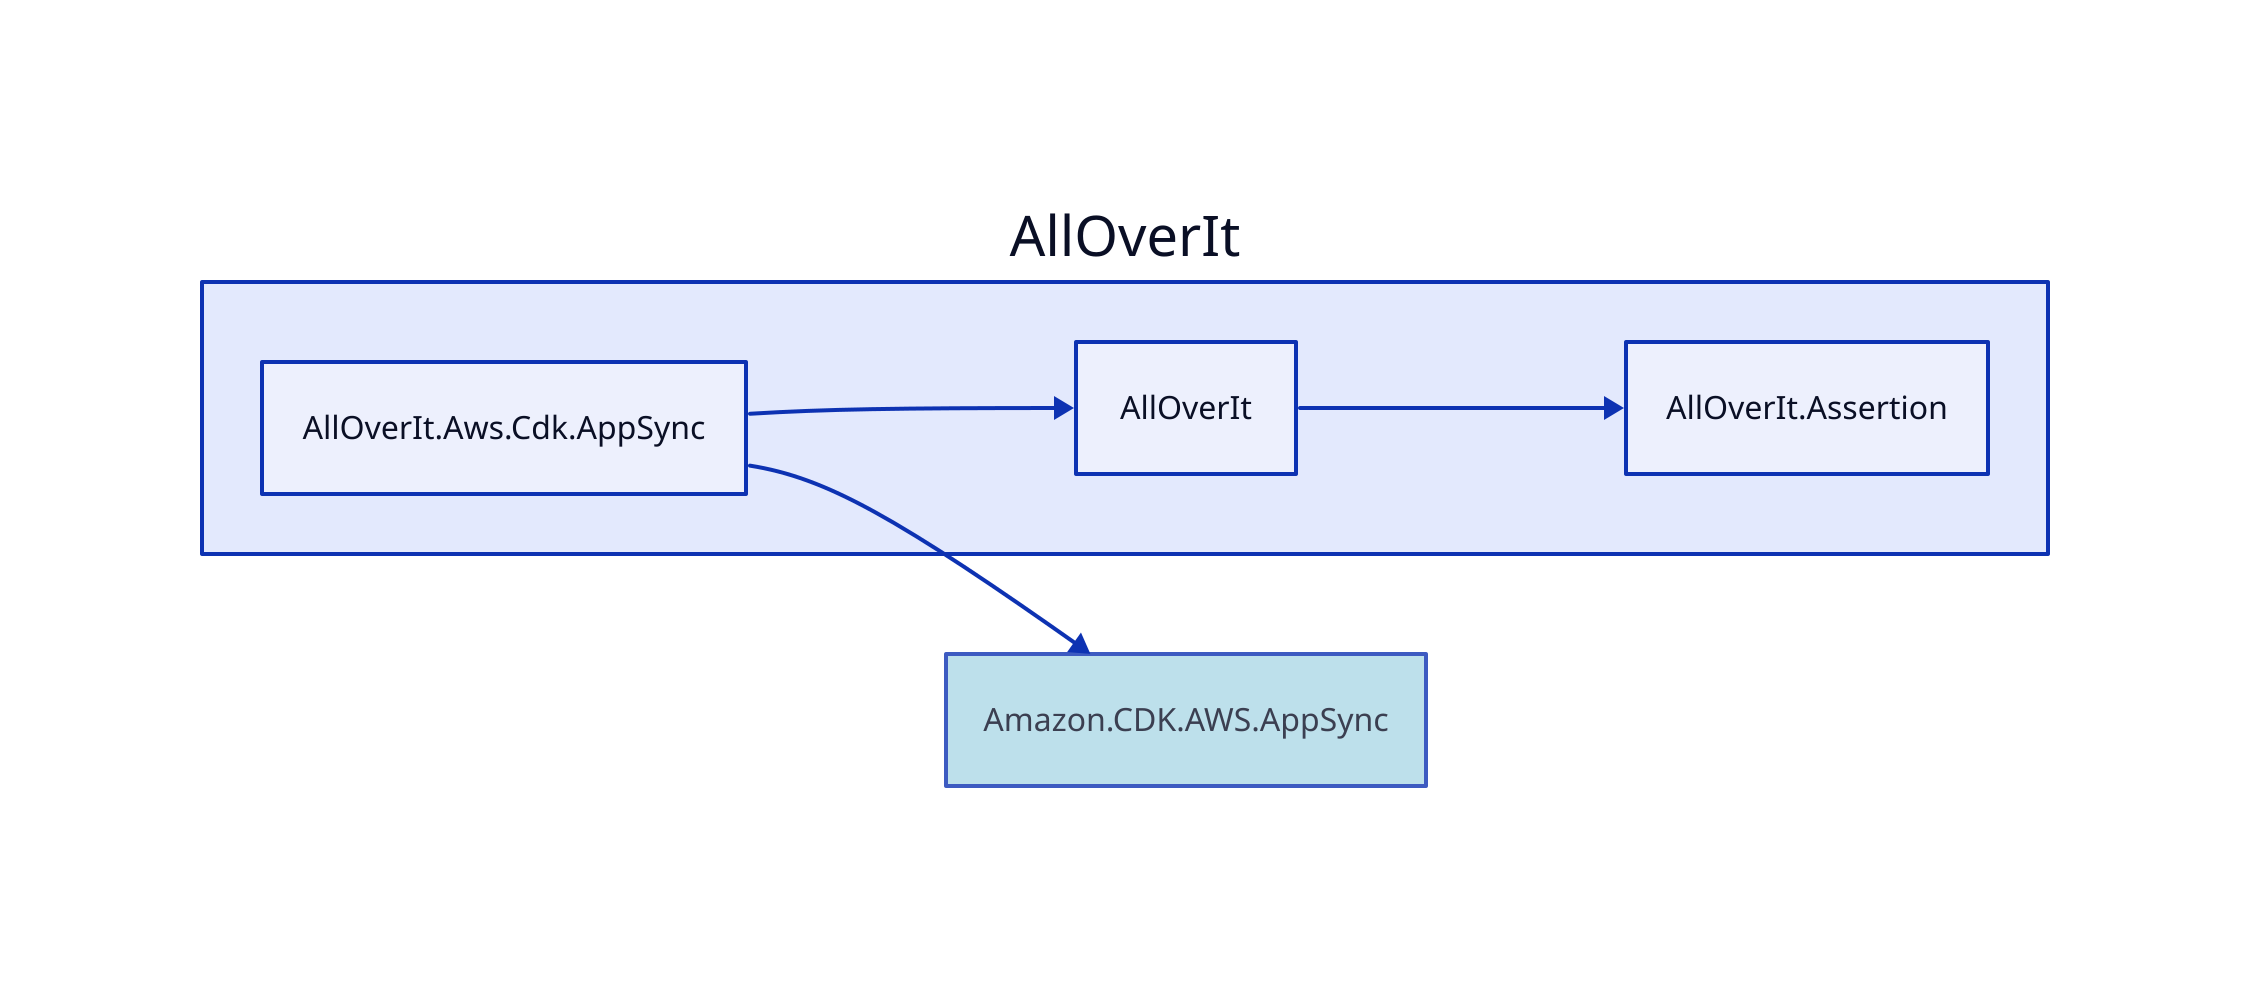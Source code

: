 direction: right

aoi: AllOverIt
aoi.alloverit-aws-cdk-appsync: AllOverIt.Aws.Cdk.AppSync
aoi.alloverit: AllOverIt
aoi.alloverit-assertion: AllOverIt.Assertion
amazon-cdk-aws-appsync: Amazon.CDK.AWS.AppSync
amazon-cdk-aws-appsync.style.fill: lightblue
amazon-cdk-aws-appsync.style.opacity: 0.8

aoi.alloverit <- aoi.alloverit-aws-cdk-appsync
aoi.alloverit-assertion <- aoi.alloverit
amazon-cdk-aws-appsync <- aoi.alloverit-aws-cdk-appsync
